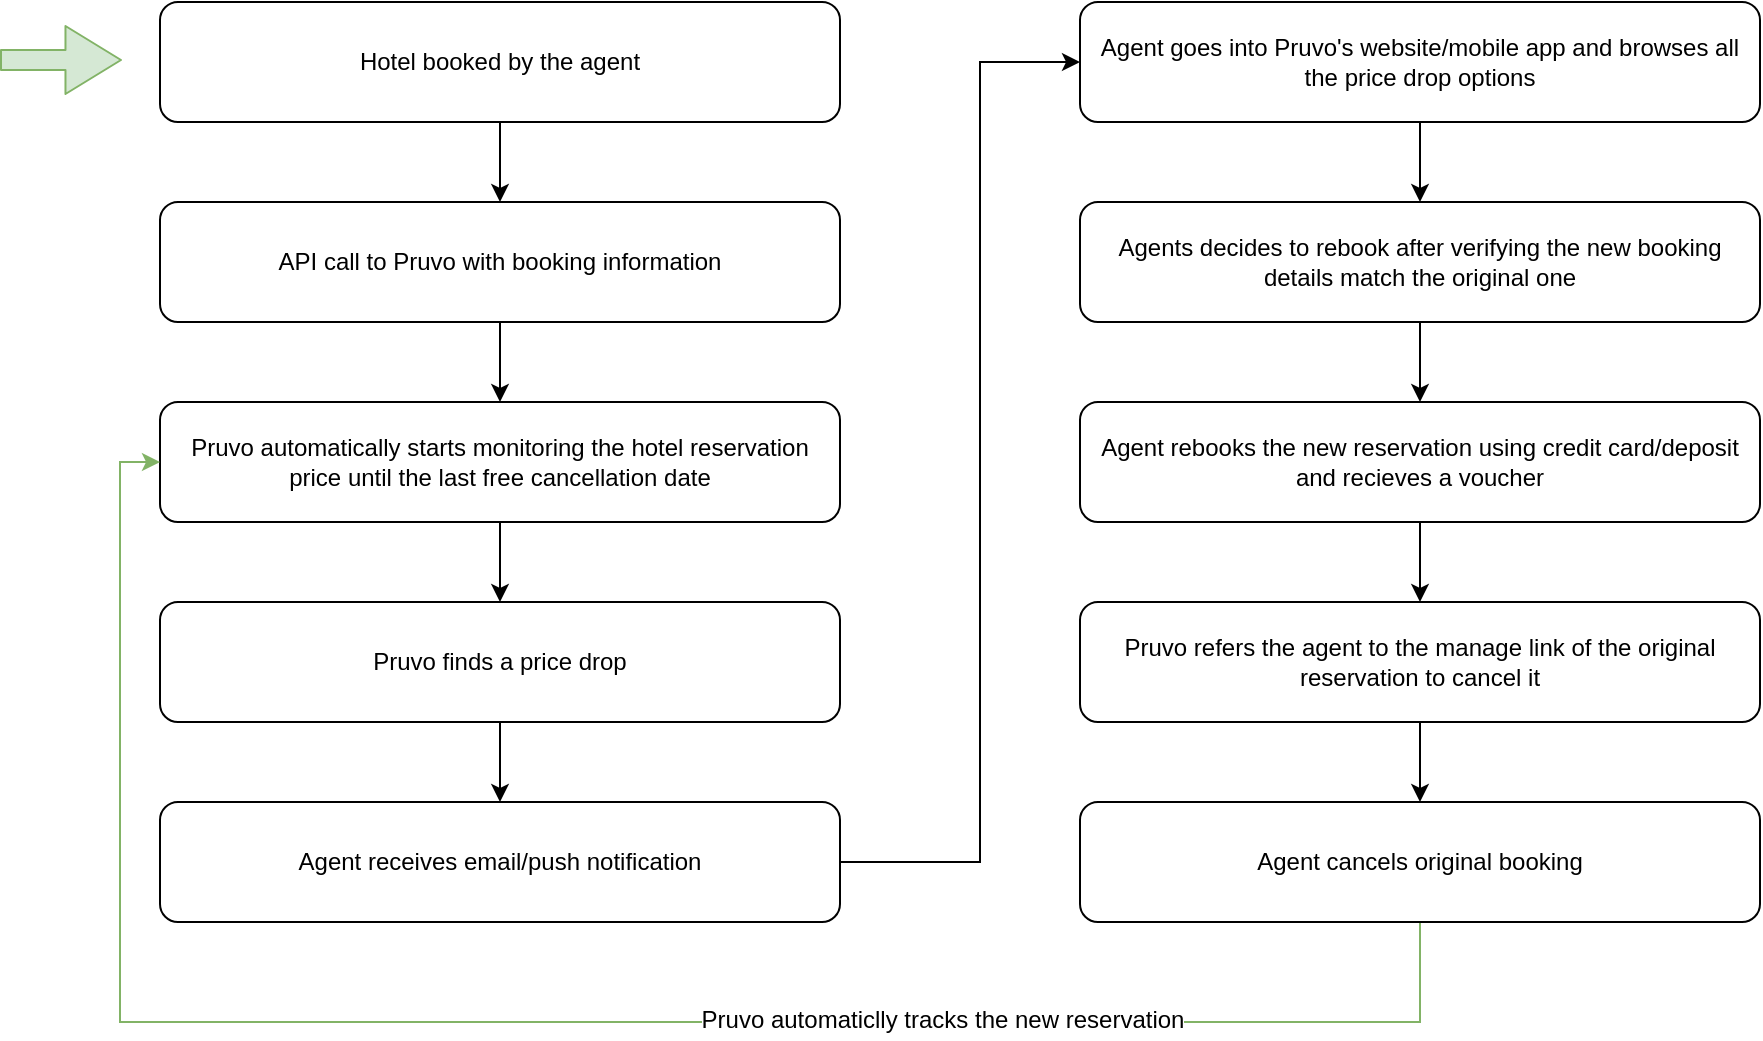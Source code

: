 <mxfile version="11.2.2" type="device" pages="1"><diagram id="gJo0QV-6SiB_x96BqaDs" name="Page-1"><mxGraphModel dx="1422" dy="803" grid="1" gridSize="10" guides="1" tooltips="1" connect="1" arrows="1" fold="1" page="1" pageScale="1" pageWidth="827" pageHeight="1169" math="0" shadow="0"><root><mxCell id="0"/><mxCell id="1" parent="0"/><mxCell id="0rZvBUjABOzSCOJ89m5c-5" style="edgeStyle=orthogonalEdgeStyle;rounded=0;orthogonalLoop=1;jettySize=auto;html=1;" edge="1" parent="1" source="0rZvBUjABOzSCOJ89m5c-1" target="0rZvBUjABOzSCOJ89m5c-3"><mxGeometry relative="1" as="geometry"/></mxCell><mxCell id="0rZvBUjABOzSCOJ89m5c-1" value="Hotel booked by the agent" style="rounded=1;whiteSpace=wrap;html=1;" vertex="1" parent="1"><mxGeometry x="80" width="340" height="60" as="geometry"/></mxCell><mxCell id="0rZvBUjABOzSCOJ89m5c-12" style="edgeStyle=orthogonalEdgeStyle;rounded=0;orthogonalLoop=1;jettySize=auto;html=1;" edge="1" parent="1" source="0rZvBUjABOzSCOJ89m5c-3" target="0rZvBUjABOzSCOJ89m5c-11"><mxGeometry relative="1" as="geometry"/></mxCell><mxCell id="0rZvBUjABOzSCOJ89m5c-3" value="API call to Pruvo with booking information" style="rounded=1;whiteSpace=wrap;html=1;" vertex="1" parent="1"><mxGeometry x="80" y="100" width="340" height="60" as="geometry"/></mxCell><mxCell id="0rZvBUjABOzSCOJ89m5c-16" style="edgeStyle=orthogonalEdgeStyle;rounded=0;orthogonalLoop=1;jettySize=auto;html=1;" edge="1" parent="1" source="0rZvBUjABOzSCOJ89m5c-9" target="0rZvBUjABOzSCOJ89m5c-15"><mxGeometry relative="1" as="geometry"/></mxCell><mxCell id="0rZvBUjABOzSCOJ89m5c-9" value="Pruvo finds a price drop" style="rounded=1;whiteSpace=wrap;html=1;" vertex="1" parent="1"><mxGeometry x="80" y="300" width="340" height="60" as="geometry"/></mxCell><mxCell id="0rZvBUjABOzSCOJ89m5c-14" style="edgeStyle=orthogonalEdgeStyle;rounded=0;orthogonalLoop=1;jettySize=auto;html=1;" edge="1" parent="1" source="0rZvBUjABOzSCOJ89m5c-11" target="0rZvBUjABOzSCOJ89m5c-9"><mxGeometry relative="1" as="geometry"/></mxCell><mxCell id="0rZvBUjABOzSCOJ89m5c-11" value="Pruvo automatically starts monitoring the hotel reservation price until the last free cancellation date" style="rounded=1;whiteSpace=wrap;html=1;" vertex="1" parent="1"><mxGeometry x="80" y="200" width="340" height="60" as="geometry"/></mxCell><mxCell id="0rZvBUjABOzSCOJ89m5c-18" style="edgeStyle=orthogonalEdgeStyle;rounded=0;orthogonalLoop=1;jettySize=auto;html=1;" edge="1" parent="1" source="0rZvBUjABOzSCOJ89m5c-15" target="0rZvBUjABOzSCOJ89m5c-17"><mxGeometry relative="1" as="geometry"><Array as="points"><mxPoint x="490" y="430"/><mxPoint x="490" y="30"/></Array></mxGeometry></mxCell><mxCell id="0rZvBUjABOzSCOJ89m5c-15" value="Agent receives email/push notification" style="rounded=1;whiteSpace=wrap;html=1;" vertex="1" parent="1"><mxGeometry x="80" y="400" width="340" height="60" as="geometry"/></mxCell><mxCell id="0rZvBUjABOzSCOJ89m5c-20" style="edgeStyle=orthogonalEdgeStyle;rounded=0;orthogonalLoop=1;jettySize=auto;html=1;" edge="1" parent="1" source="0rZvBUjABOzSCOJ89m5c-17" target="0rZvBUjABOzSCOJ89m5c-19"><mxGeometry relative="1" as="geometry"/></mxCell><mxCell id="0rZvBUjABOzSCOJ89m5c-17" value="Agent goes into Pruvo's website/mobile app and browses all the price drop options" style="rounded=1;whiteSpace=wrap;html=1;" vertex="1" parent="1"><mxGeometry x="540" width="340" height="60" as="geometry"/></mxCell><mxCell id="0rZvBUjABOzSCOJ89m5c-28" style="edgeStyle=orthogonalEdgeStyle;rounded=0;orthogonalLoop=1;jettySize=auto;html=1;entryX=0.5;entryY=0;entryDx=0;entryDy=0;" edge="1" parent="1" source="0rZvBUjABOzSCOJ89m5c-19" target="0rZvBUjABOzSCOJ89m5c-21"><mxGeometry relative="1" as="geometry"/></mxCell><mxCell id="0rZvBUjABOzSCOJ89m5c-19" value="Agents decides to rebook after verifying the new booking details match the original one" style="rounded=1;whiteSpace=wrap;html=1;" vertex="1" parent="1"><mxGeometry x="540" y="100" width="340" height="60" as="geometry"/></mxCell><mxCell id="0rZvBUjABOzSCOJ89m5c-24" style="edgeStyle=orthogonalEdgeStyle;rounded=0;orthogonalLoop=1;jettySize=auto;html=1;entryX=0.5;entryY=0;entryDx=0;entryDy=0;" edge="1" parent="1" source="0rZvBUjABOzSCOJ89m5c-21" target="0rZvBUjABOzSCOJ89m5c-23"><mxGeometry relative="1" as="geometry"/></mxCell><mxCell id="0rZvBUjABOzSCOJ89m5c-21" value="Agent rebooks the new reservation using credit card/deposit and recieves a voucher" style="rounded=1;whiteSpace=wrap;html=1;" vertex="1" parent="1"><mxGeometry x="540" y="200" width="340" height="60" as="geometry"/></mxCell><mxCell id="0rZvBUjABOzSCOJ89m5c-29" style="edgeStyle=orthogonalEdgeStyle;rounded=0;orthogonalLoop=1;jettySize=auto;html=1;fillColor=#d5e8d4;strokeColor=#82b366;exitX=0.5;exitY=1;exitDx=0;exitDy=0;entryX=0;entryY=0.5;entryDx=0;entryDy=0;" edge="1" parent="1" source="0rZvBUjABOzSCOJ89m5c-34" target="0rZvBUjABOzSCOJ89m5c-11"><mxGeometry relative="1" as="geometry"><mxPoint x="70" y="-19" as="targetPoint"/><Array as="points"><mxPoint x="710" y="510"/><mxPoint x="60" y="510"/><mxPoint x="60" y="230"/></Array></mxGeometry></mxCell><mxCell id="0rZvBUjABOzSCOJ89m5c-37" value="Pruvo automaticlly tracks the new reservation" style="text;html=1;resizable=0;points=[];align=center;verticalAlign=middle;labelBackgroundColor=#ffffff;" vertex="1" connectable="0" parent="0rZvBUjABOzSCOJ89m5c-29"><mxGeometry x="-0.422" y="-1" relative="1" as="geometry"><mxPoint as="offset"/></mxGeometry></mxCell><mxCell id="0rZvBUjABOzSCOJ89m5c-36" style="edgeStyle=orthogonalEdgeStyle;rounded=0;orthogonalLoop=1;jettySize=auto;html=1;entryX=0.5;entryY=0;entryDx=0;entryDy=0;" edge="1" parent="1" source="0rZvBUjABOzSCOJ89m5c-23" target="0rZvBUjABOzSCOJ89m5c-34"><mxGeometry relative="1" as="geometry"/></mxCell><mxCell id="0rZvBUjABOzSCOJ89m5c-23" value="Pruvo refers the agent to the manage link of the original reservation to cancel it" style="rounded=1;whiteSpace=wrap;html=1;" vertex="1" parent="1"><mxGeometry x="540" y="300" width="340" height="60" as="geometry"/></mxCell><mxCell id="0rZvBUjABOzSCOJ89m5c-31" value="" style="shape=flexArrow;endArrow=classic;html=1;endWidth=23;endSize=8.92;entryX=0.5;entryY=0;entryDx=0;entryDy=0;fillColor=#d5e8d4;strokeColor=#82b366;" edge="1" parent="1"><mxGeometry width="50" height="50" relative="1" as="geometry"><mxPoint y="29" as="sourcePoint"/><mxPoint x="61" y="29" as="targetPoint"/></mxGeometry></mxCell><mxCell id="0rZvBUjABOzSCOJ89m5c-34" value="Agent cancels original booking" style="rounded=1;whiteSpace=wrap;html=1;" vertex="1" parent="1"><mxGeometry x="540" y="400" width="340" height="60" as="geometry"/></mxCell></root></mxGraphModel></diagram></mxfile>
